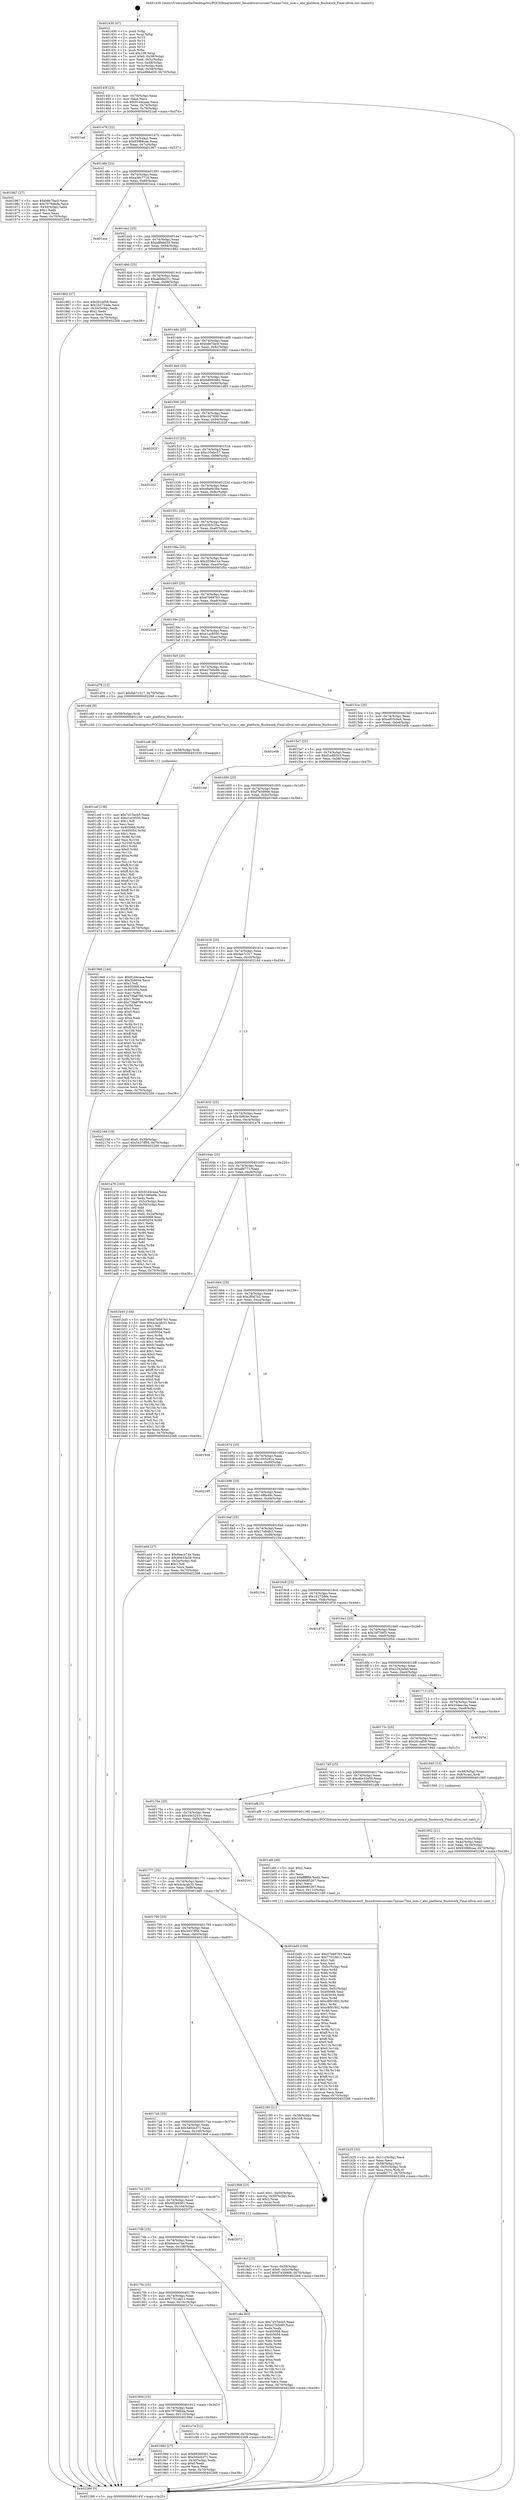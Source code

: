 digraph "0x401430" {
  label = "0x401430 (/mnt/c/Users/mathe/Desktop/tcc/POCII/binaries/extr_linuxdriversscsiaic7xxxaic7xxx_osm.c_ahc_platform_flushwork_Final-ollvm.out::main(0))"
  labelloc = "t"
  node[shape=record]

  Entry [label="",width=0.3,height=0.3,shape=circle,fillcolor=black,style=filled]
  "0x40145f" [label="{
     0x40145f [23]\l
     | [instrs]\l
     &nbsp;&nbsp;0x40145f \<+3\>: mov -0x70(%rbp),%eax\l
     &nbsp;&nbsp;0x401462 \<+2\>: mov %eax,%ecx\l
     &nbsp;&nbsp;0x401464 \<+6\>: sub $0x91d4caaa,%ecx\l
     &nbsp;&nbsp;0x40146a \<+3\>: mov %eax,-0x74(%rbp)\l
     &nbsp;&nbsp;0x40146d \<+3\>: mov %ecx,-0x78(%rbp)\l
     &nbsp;&nbsp;0x401470 \<+6\>: je 00000000004021ad \<main+0xd7d\>\l
  }"]
  "0x4021ad" [label="{
     0x4021ad\l
  }", style=dashed]
  "0x401476" [label="{
     0x401476 [22]\l
     | [instrs]\l
     &nbsp;&nbsp;0x401476 \<+5\>: jmp 000000000040147b \<main+0x4b\>\l
     &nbsp;&nbsp;0x40147b \<+3\>: mov -0x74(%rbp),%eax\l
     &nbsp;&nbsp;0x40147e \<+5\>: sub $0x93988caa,%eax\l
     &nbsp;&nbsp;0x401483 \<+3\>: mov %eax,-0x7c(%rbp)\l
     &nbsp;&nbsp;0x401486 \<+6\>: je 0000000000401967 \<main+0x537\>\l
  }"]
  Exit [label="",width=0.3,height=0.3,shape=circle,fillcolor=black,style=filled,peripheries=2]
  "0x401967" [label="{
     0x401967 [27]\l
     | [instrs]\l
     &nbsp;&nbsp;0x401967 \<+5\>: mov $0xb8e7fac0,%eax\l
     &nbsp;&nbsp;0x40196c \<+5\>: mov $0x7979dbda,%ecx\l
     &nbsp;&nbsp;0x401971 \<+3\>: mov -0x30(%rbp),%edx\l
     &nbsp;&nbsp;0x401974 \<+3\>: cmp $0x1,%edx\l
     &nbsp;&nbsp;0x401977 \<+3\>: cmovl %ecx,%eax\l
     &nbsp;&nbsp;0x40197a \<+3\>: mov %eax,-0x70(%rbp)\l
     &nbsp;&nbsp;0x40197d \<+5\>: jmp 0000000000402268 \<main+0xe38\>\l
  }"]
  "0x40148c" [label="{
     0x40148c [22]\l
     | [instrs]\l
     &nbsp;&nbsp;0x40148c \<+5\>: jmp 0000000000401491 \<main+0x61\>\l
     &nbsp;&nbsp;0x401491 \<+3\>: mov -0x74(%rbp),%eax\l
     &nbsp;&nbsp;0x401494 \<+5\>: sub $0xa36c7718,%eax\l
     &nbsp;&nbsp;0x401499 \<+3\>: mov %eax,-0x80(%rbp)\l
     &nbsp;&nbsp;0x40149c \<+6\>: je 0000000000401eca \<main+0xa9a\>\l
  }"]
  "0x401cef" [label="{
     0x401cef [138]\l
     | [instrs]\l
     &nbsp;&nbsp;0x401cef \<+5\>: mov $0x7d15ecb5,%eax\l
     &nbsp;&nbsp;0x401cf4 \<+5\>: mov $0xe1ac9550,%ecx\l
     &nbsp;&nbsp;0x401cf9 \<+2\>: mov $0x1,%dl\l
     &nbsp;&nbsp;0x401cfb \<+2\>: xor %esi,%esi\l
     &nbsp;&nbsp;0x401cfd \<+8\>: mov 0x405068,%r8d\l
     &nbsp;&nbsp;0x401d05 \<+8\>: mov 0x405054,%r9d\l
     &nbsp;&nbsp;0x401d0d \<+3\>: sub $0x1,%esi\l
     &nbsp;&nbsp;0x401d10 \<+3\>: mov %r8d,%r10d\l
     &nbsp;&nbsp;0x401d13 \<+3\>: add %esi,%r10d\l
     &nbsp;&nbsp;0x401d16 \<+4\>: imul %r10d,%r8d\l
     &nbsp;&nbsp;0x401d1a \<+4\>: and $0x1,%r8d\l
     &nbsp;&nbsp;0x401d1e \<+4\>: cmp $0x0,%r8d\l
     &nbsp;&nbsp;0x401d22 \<+4\>: sete %r11b\l
     &nbsp;&nbsp;0x401d26 \<+4\>: cmp $0xa,%r9d\l
     &nbsp;&nbsp;0x401d2a \<+3\>: setl %bl\l
     &nbsp;&nbsp;0x401d2d \<+3\>: mov %r11b,%r14b\l
     &nbsp;&nbsp;0x401d30 \<+4\>: xor $0xff,%r14b\l
     &nbsp;&nbsp;0x401d34 \<+3\>: mov %bl,%r15b\l
     &nbsp;&nbsp;0x401d37 \<+4\>: xor $0xff,%r15b\l
     &nbsp;&nbsp;0x401d3b \<+3\>: xor $0x1,%dl\l
     &nbsp;&nbsp;0x401d3e \<+3\>: mov %r14b,%r12b\l
     &nbsp;&nbsp;0x401d41 \<+4\>: and $0xff,%r12b\l
     &nbsp;&nbsp;0x401d45 \<+3\>: and %dl,%r11b\l
     &nbsp;&nbsp;0x401d48 \<+3\>: mov %r15b,%r13b\l
     &nbsp;&nbsp;0x401d4b \<+4\>: and $0xff,%r13b\l
     &nbsp;&nbsp;0x401d4f \<+2\>: and %dl,%bl\l
     &nbsp;&nbsp;0x401d51 \<+3\>: or %r11b,%r12b\l
     &nbsp;&nbsp;0x401d54 \<+3\>: or %bl,%r13b\l
     &nbsp;&nbsp;0x401d57 \<+3\>: xor %r13b,%r12b\l
     &nbsp;&nbsp;0x401d5a \<+3\>: or %r15b,%r14b\l
     &nbsp;&nbsp;0x401d5d \<+4\>: xor $0xff,%r14b\l
     &nbsp;&nbsp;0x401d61 \<+3\>: or $0x1,%dl\l
     &nbsp;&nbsp;0x401d64 \<+3\>: and %dl,%r14b\l
     &nbsp;&nbsp;0x401d67 \<+3\>: or %r14b,%r12b\l
     &nbsp;&nbsp;0x401d6a \<+4\>: test $0x1,%r12b\l
     &nbsp;&nbsp;0x401d6e \<+3\>: cmovne %ecx,%eax\l
     &nbsp;&nbsp;0x401d71 \<+3\>: mov %eax,-0x70(%rbp)\l
     &nbsp;&nbsp;0x401d74 \<+5\>: jmp 0000000000402268 \<main+0xe38\>\l
  }"]
  "0x401eca" [label="{
     0x401eca\l
  }", style=dashed]
  "0x4014a2" [label="{
     0x4014a2 [25]\l
     | [instrs]\l
     &nbsp;&nbsp;0x4014a2 \<+5\>: jmp 00000000004014a7 \<main+0x77\>\l
     &nbsp;&nbsp;0x4014a7 \<+3\>: mov -0x74(%rbp),%eax\l
     &nbsp;&nbsp;0x4014aa \<+5\>: sub $0xa8febd30,%eax\l
     &nbsp;&nbsp;0x4014af \<+6\>: mov %eax,-0x84(%rbp)\l
     &nbsp;&nbsp;0x4014b5 \<+6\>: je 0000000000401862 \<main+0x432\>\l
  }"]
  "0x401ce6" [label="{
     0x401ce6 [9]\l
     | [instrs]\l
     &nbsp;&nbsp;0x401ce6 \<+4\>: mov -0x58(%rbp),%rdi\l
     &nbsp;&nbsp;0x401cea \<+5\>: call 0000000000401030 \<free@plt\>\l
     | [calls]\l
     &nbsp;&nbsp;0x401030 \{1\} (unknown)\l
  }"]
  "0x401862" [label="{
     0x401862 [27]\l
     | [instrs]\l
     &nbsp;&nbsp;0x401862 \<+5\>: mov $0x2fccaf59,%eax\l
     &nbsp;&nbsp;0x401867 \<+5\>: mov $0x1b272dde,%ecx\l
     &nbsp;&nbsp;0x40186c \<+3\>: mov -0x34(%rbp),%edx\l
     &nbsp;&nbsp;0x40186f \<+3\>: cmp $0x2,%edx\l
     &nbsp;&nbsp;0x401872 \<+3\>: cmovne %ecx,%eax\l
     &nbsp;&nbsp;0x401875 \<+3\>: mov %eax,-0x70(%rbp)\l
     &nbsp;&nbsp;0x401878 \<+5\>: jmp 0000000000402268 \<main+0xe38\>\l
  }"]
  "0x4014bb" [label="{
     0x4014bb [25]\l
     | [instrs]\l
     &nbsp;&nbsp;0x4014bb \<+5\>: jmp 00000000004014c0 \<main+0x90\>\l
     &nbsp;&nbsp;0x4014c0 \<+3\>: mov -0x74(%rbp),%eax\l
     &nbsp;&nbsp;0x4014c3 \<+5\>: sub $0xaeb6e231,%eax\l
     &nbsp;&nbsp;0x4014c8 \<+6\>: mov %eax,-0x88(%rbp)\l
     &nbsp;&nbsp;0x4014ce \<+6\>: je 00000000004021f6 \<main+0xdc6\>\l
  }"]
  "0x402268" [label="{
     0x402268 [5]\l
     | [instrs]\l
     &nbsp;&nbsp;0x402268 \<+5\>: jmp 000000000040145f \<main+0x2f\>\l
  }"]
  "0x401430" [label="{
     0x401430 [47]\l
     | [instrs]\l
     &nbsp;&nbsp;0x401430 \<+1\>: push %rbp\l
     &nbsp;&nbsp;0x401431 \<+3\>: mov %rsp,%rbp\l
     &nbsp;&nbsp;0x401434 \<+2\>: push %r15\l
     &nbsp;&nbsp;0x401436 \<+2\>: push %r14\l
     &nbsp;&nbsp;0x401438 \<+2\>: push %r13\l
     &nbsp;&nbsp;0x40143a \<+2\>: push %r12\l
     &nbsp;&nbsp;0x40143c \<+1\>: push %rbx\l
     &nbsp;&nbsp;0x40143d \<+7\>: sub $0x108,%rsp\l
     &nbsp;&nbsp;0x401444 \<+7\>: movl $0x0,-0x38(%rbp)\l
     &nbsp;&nbsp;0x40144b \<+3\>: mov %edi,-0x3c(%rbp)\l
     &nbsp;&nbsp;0x40144e \<+4\>: mov %rsi,-0x48(%rbp)\l
     &nbsp;&nbsp;0x401452 \<+3\>: mov -0x3c(%rbp),%edi\l
     &nbsp;&nbsp;0x401455 \<+3\>: mov %edi,-0x34(%rbp)\l
     &nbsp;&nbsp;0x401458 \<+7\>: movl $0xa8febd30,-0x70(%rbp)\l
  }"]
  "0x401b25" [label="{
     0x401b25 [32]\l
     | [instrs]\l
     &nbsp;&nbsp;0x401b25 \<+6\>: mov -0x11c(%rbp),%ecx\l
     &nbsp;&nbsp;0x401b2b \<+3\>: imul %eax,%ecx\l
     &nbsp;&nbsp;0x401b2e \<+4\>: mov -0x58(%rbp),%rsi\l
     &nbsp;&nbsp;0x401b32 \<+4\>: movslq -0x5c(%rbp),%rdi\l
     &nbsp;&nbsp;0x401b36 \<+3\>: mov %ecx,(%rsi,%rdi,4)\l
     &nbsp;&nbsp;0x401b39 \<+7\>: movl $0xdfd771,-0x70(%rbp)\l
     &nbsp;&nbsp;0x401b40 \<+5\>: jmp 0000000000402268 \<main+0xe38\>\l
  }"]
  "0x4021f6" [label="{
     0x4021f6\l
  }", style=dashed]
  "0x4014d4" [label="{
     0x4014d4 [25]\l
     | [instrs]\l
     &nbsp;&nbsp;0x4014d4 \<+5\>: jmp 00000000004014d9 \<main+0xa9\>\l
     &nbsp;&nbsp;0x4014d9 \<+3\>: mov -0x74(%rbp),%eax\l
     &nbsp;&nbsp;0x4014dc \<+5\>: sub $0xb8e7fac0,%eax\l
     &nbsp;&nbsp;0x4014e1 \<+6\>: mov %eax,-0x8c(%rbp)\l
     &nbsp;&nbsp;0x4014e7 \<+6\>: je 0000000000401982 \<main+0x552\>\l
  }"]
  "0x401afd" [label="{
     0x401afd [40]\l
     | [instrs]\l
     &nbsp;&nbsp;0x401afd \<+5\>: mov $0x2,%ecx\l
     &nbsp;&nbsp;0x401b02 \<+1\>: cltd\l
     &nbsp;&nbsp;0x401b03 \<+2\>: idiv %ecx\l
     &nbsp;&nbsp;0x401b05 \<+6\>: imul $0xfffffffe,%edx,%ecx\l
     &nbsp;&nbsp;0x401b0b \<+6\>: add $0xb6685267,%ecx\l
     &nbsp;&nbsp;0x401b11 \<+3\>: add $0x1,%ecx\l
     &nbsp;&nbsp;0x401b14 \<+6\>: sub $0xb6685267,%ecx\l
     &nbsp;&nbsp;0x401b1a \<+6\>: mov %ecx,-0x11c(%rbp)\l
     &nbsp;&nbsp;0x401b20 \<+5\>: call 0000000000401160 \<next_i\>\l
     | [calls]\l
     &nbsp;&nbsp;0x401160 \{1\} (/mnt/c/Users/mathe/Desktop/tcc/POCII/binaries/extr_linuxdriversscsiaic7xxxaic7xxx_osm.c_ahc_platform_flushwork_Final-ollvm.out::next_i)\l
  }"]
  "0x401982" [label="{
     0x401982\l
  }", style=dashed]
  "0x4014ed" [label="{
     0x4014ed [25]\l
     | [instrs]\l
     &nbsp;&nbsp;0x4014ed \<+5\>: jmp 00000000004014f2 \<main+0xc2\>\l
     &nbsp;&nbsp;0x4014f2 \<+3\>: mov -0x74(%rbp),%eax\l
     &nbsp;&nbsp;0x4014f5 \<+5\>: sub $0xbd00d462,%eax\l
     &nbsp;&nbsp;0x4014fa \<+6\>: mov %eax,-0x90(%rbp)\l
     &nbsp;&nbsp;0x401500 \<+6\>: je 0000000000401d85 \<main+0x955\>\l
  }"]
  "0x4019cf" [label="{
     0x4019cf [23]\l
     | [instrs]\l
     &nbsp;&nbsp;0x4019cf \<+4\>: mov %rax,-0x58(%rbp)\l
     &nbsp;&nbsp;0x4019d3 \<+7\>: movl $0x0,-0x5c(%rbp)\l
     &nbsp;&nbsp;0x4019da \<+7\>: movl $0xf7e39908,-0x70(%rbp)\l
     &nbsp;&nbsp;0x4019e1 \<+5\>: jmp 0000000000402268 \<main+0xe38\>\l
  }"]
  "0x401d85" [label="{
     0x401d85\l
  }", style=dashed]
  "0x401506" [label="{
     0x401506 [25]\l
     | [instrs]\l
     &nbsp;&nbsp;0x401506 \<+5\>: jmp 000000000040150b \<main+0xdb\>\l
     &nbsp;&nbsp;0x40150b \<+3\>: mov -0x74(%rbp),%eax\l
     &nbsp;&nbsp;0x40150e \<+5\>: sub $0xc3474f4f,%eax\l
     &nbsp;&nbsp;0x401513 \<+6\>: mov %eax,-0x94(%rbp)\l
     &nbsp;&nbsp;0x401519 \<+6\>: je 000000000040202f \<main+0xbff\>\l
  }"]
  "0x401826" [label="{
     0x401826\l
  }", style=dashed]
  "0x40202f" [label="{
     0x40202f\l
  }", style=dashed]
  "0x40151f" [label="{
     0x40151f [25]\l
     | [instrs]\l
     &nbsp;&nbsp;0x40151f \<+5\>: jmp 0000000000401524 \<main+0xf4\>\l
     &nbsp;&nbsp;0x401524 \<+3\>: mov -0x74(%rbp),%eax\l
     &nbsp;&nbsp;0x401527 \<+5\>: sub $0xc35ebc57,%eax\l
     &nbsp;&nbsp;0x40152c \<+6\>: mov %eax,-0x98(%rbp)\l
     &nbsp;&nbsp;0x401532 \<+6\>: je 0000000000402202 \<main+0xdd2\>\l
  }"]
  "0x40199d" [label="{
     0x40199d [27]\l
     | [instrs]\l
     &nbsp;&nbsp;0x40199d \<+5\>: mov $0x69269361,%eax\l
     &nbsp;&nbsp;0x4019a2 \<+5\>: mov $0x5e0cb371,%ecx\l
     &nbsp;&nbsp;0x4019a7 \<+3\>: mov -0x30(%rbp),%edx\l
     &nbsp;&nbsp;0x4019aa \<+3\>: cmp $0x0,%edx\l
     &nbsp;&nbsp;0x4019ad \<+3\>: cmove %ecx,%eax\l
     &nbsp;&nbsp;0x4019b0 \<+3\>: mov %eax,-0x70(%rbp)\l
     &nbsp;&nbsp;0x4019b3 \<+5\>: jmp 0000000000402268 \<main+0xe38\>\l
  }"]
  "0x402202" [label="{
     0x402202\l
  }", style=dashed]
  "0x401538" [label="{
     0x401538 [25]\l
     | [instrs]\l
     &nbsp;&nbsp;0x401538 \<+5\>: jmp 000000000040153d \<main+0x10d\>\l
     &nbsp;&nbsp;0x40153d \<+3\>: mov -0x74(%rbp),%eax\l
     &nbsp;&nbsp;0x401540 \<+5\>: sub $0xd0a6b38e,%eax\l
     &nbsp;&nbsp;0x401545 \<+6\>: mov %eax,-0x9c(%rbp)\l
     &nbsp;&nbsp;0x40154b \<+6\>: je 000000000040225c \<main+0xe2c\>\l
  }"]
  "0x40180d" [label="{
     0x40180d [25]\l
     | [instrs]\l
     &nbsp;&nbsp;0x40180d \<+5\>: jmp 0000000000401812 \<main+0x3e2\>\l
     &nbsp;&nbsp;0x401812 \<+3\>: mov -0x74(%rbp),%eax\l
     &nbsp;&nbsp;0x401815 \<+5\>: sub $0x7979dbda,%eax\l
     &nbsp;&nbsp;0x40181a \<+6\>: mov %eax,-0x110(%rbp)\l
     &nbsp;&nbsp;0x401820 \<+6\>: je 000000000040199d \<main+0x56d\>\l
  }"]
  "0x40225c" [label="{
     0x40225c\l
  }", style=dashed]
  "0x401551" [label="{
     0x401551 [25]\l
     | [instrs]\l
     &nbsp;&nbsp;0x401551 \<+5\>: jmp 0000000000401556 \<main+0x126\>\l
     &nbsp;&nbsp;0x401556 \<+3\>: mov -0x74(%rbp),%eax\l
     &nbsp;&nbsp;0x401559 \<+5\>: sub $0xd3b5c2ba,%eax\l
     &nbsp;&nbsp;0x40155e \<+6\>: mov %eax,-0xa0(%rbp)\l
     &nbsp;&nbsp;0x401564 \<+6\>: je 000000000040203b \<main+0xc0b\>\l
  }"]
  "0x401c7e" [label="{
     0x401c7e [12]\l
     | [instrs]\l
     &nbsp;&nbsp;0x401c7e \<+7\>: movl $0xf7e39908,-0x70(%rbp)\l
     &nbsp;&nbsp;0x401c85 \<+5\>: jmp 0000000000402268 \<main+0xe38\>\l
  }"]
  "0x40203b" [label="{
     0x40203b\l
  }", style=dashed]
  "0x40156a" [label="{
     0x40156a [25]\l
     | [instrs]\l
     &nbsp;&nbsp;0x40156a \<+5\>: jmp 000000000040156f \<main+0x13f\>\l
     &nbsp;&nbsp;0x40156f \<+3\>: mov -0x74(%rbp),%eax\l
     &nbsp;&nbsp;0x401572 \<+5\>: sub $0xd558a14a,%eax\l
     &nbsp;&nbsp;0x401577 \<+6\>: mov %eax,-0xa4(%rbp)\l
     &nbsp;&nbsp;0x40157d \<+6\>: je 0000000000401f5a \<main+0xb2a\>\l
  }"]
  "0x4017f4" [label="{
     0x4017f4 [25]\l
     | [instrs]\l
     &nbsp;&nbsp;0x4017f4 \<+5\>: jmp 00000000004017f9 \<main+0x3c9\>\l
     &nbsp;&nbsp;0x4017f9 \<+3\>: mov -0x74(%rbp),%eax\l
     &nbsp;&nbsp;0x4017fc \<+5\>: sub $0x7701dd11,%eax\l
     &nbsp;&nbsp;0x401801 \<+6\>: mov %eax,-0x10c(%rbp)\l
     &nbsp;&nbsp;0x401807 \<+6\>: je 0000000000401c7e \<main+0x84e\>\l
  }"]
  "0x401f5a" [label="{
     0x401f5a\l
  }", style=dashed]
  "0x401583" [label="{
     0x401583 [25]\l
     | [instrs]\l
     &nbsp;&nbsp;0x401583 \<+5\>: jmp 0000000000401588 \<main+0x158\>\l
     &nbsp;&nbsp;0x401588 \<+3\>: mov -0x74(%rbp),%eax\l
     &nbsp;&nbsp;0x40158b \<+5\>: sub $0xd7b68763,%eax\l
     &nbsp;&nbsp;0x401590 \<+6\>: mov %eax,-0xa8(%rbp)\l
     &nbsp;&nbsp;0x401596 \<+6\>: je 00000000004021b9 \<main+0xd89\>\l
  }"]
  "0x401c8a" [label="{
     0x401c8a [83]\l
     | [instrs]\l
     &nbsp;&nbsp;0x401c8a \<+5\>: mov $0x7d15ecb5,%eax\l
     &nbsp;&nbsp;0x401c8f \<+5\>: mov $0xe27b0e80,%ecx\l
     &nbsp;&nbsp;0x401c94 \<+2\>: xor %edx,%edx\l
     &nbsp;&nbsp;0x401c96 \<+7\>: mov 0x405068,%esi\l
     &nbsp;&nbsp;0x401c9d \<+7\>: mov 0x405054,%edi\l
     &nbsp;&nbsp;0x401ca4 \<+3\>: sub $0x1,%edx\l
     &nbsp;&nbsp;0x401ca7 \<+3\>: mov %esi,%r8d\l
     &nbsp;&nbsp;0x401caa \<+3\>: add %edx,%r8d\l
     &nbsp;&nbsp;0x401cad \<+4\>: imul %r8d,%esi\l
     &nbsp;&nbsp;0x401cb1 \<+3\>: and $0x1,%esi\l
     &nbsp;&nbsp;0x401cb4 \<+3\>: cmp $0x0,%esi\l
     &nbsp;&nbsp;0x401cb7 \<+4\>: sete %r9b\l
     &nbsp;&nbsp;0x401cbb \<+3\>: cmp $0xa,%edi\l
     &nbsp;&nbsp;0x401cbe \<+4\>: setl %r10b\l
     &nbsp;&nbsp;0x401cc2 \<+3\>: mov %r9b,%r11b\l
     &nbsp;&nbsp;0x401cc5 \<+3\>: and %r10b,%r11b\l
     &nbsp;&nbsp;0x401cc8 \<+3\>: xor %r10b,%r9b\l
     &nbsp;&nbsp;0x401ccb \<+3\>: or %r9b,%r11b\l
     &nbsp;&nbsp;0x401cce \<+4\>: test $0x1,%r11b\l
     &nbsp;&nbsp;0x401cd2 \<+3\>: cmovne %ecx,%eax\l
     &nbsp;&nbsp;0x401cd5 \<+3\>: mov %eax,-0x70(%rbp)\l
     &nbsp;&nbsp;0x401cd8 \<+5\>: jmp 0000000000402268 \<main+0xe38\>\l
  }"]
  "0x4021b9" [label="{
     0x4021b9\l
  }", style=dashed]
  "0x40159c" [label="{
     0x40159c [25]\l
     | [instrs]\l
     &nbsp;&nbsp;0x40159c \<+5\>: jmp 00000000004015a1 \<main+0x171\>\l
     &nbsp;&nbsp;0x4015a1 \<+3\>: mov -0x74(%rbp),%eax\l
     &nbsp;&nbsp;0x4015a4 \<+5\>: sub $0xe1ac9550,%eax\l
     &nbsp;&nbsp;0x4015a9 \<+6\>: mov %eax,-0xac(%rbp)\l
     &nbsp;&nbsp;0x4015af \<+6\>: je 0000000000401d79 \<main+0x949\>\l
  }"]
  "0x4017db" [label="{
     0x4017db [25]\l
     | [instrs]\l
     &nbsp;&nbsp;0x4017db \<+5\>: jmp 00000000004017e0 \<main+0x3b0\>\l
     &nbsp;&nbsp;0x4017e0 \<+3\>: mov -0x74(%rbp),%eax\l
     &nbsp;&nbsp;0x4017e3 \<+5\>: sub $0x6eece74e,%eax\l
     &nbsp;&nbsp;0x4017e8 \<+6\>: mov %eax,-0x108(%rbp)\l
     &nbsp;&nbsp;0x4017ee \<+6\>: je 0000000000401c8a \<main+0x85a\>\l
  }"]
  "0x401d79" [label="{
     0x401d79 [12]\l
     | [instrs]\l
     &nbsp;&nbsp;0x401d79 \<+7\>: movl $0xfab7c317,-0x70(%rbp)\l
     &nbsp;&nbsp;0x401d80 \<+5\>: jmp 0000000000402268 \<main+0xe38\>\l
  }"]
  "0x4015b5" [label="{
     0x4015b5 [25]\l
     | [instrs]\l
     &nbsp;&nbsp;0x4015b5 \<+5\>: jmp 00000000004015ba \<main+0x18a\>\l
     &nbsp;&nbsp;0x4015ba \<+3\>: mov -0x74(%rbp),%eax\l
     &nbsp;&nbsp;0x4015bd \<+5\>: sub $0xe27b0e80,%eax\l
     &nbsp;&nbsp;0x4015c2 \<+6\>: mov %eax,-0xb0(%rbp)\l
     &nbsp;&nbsp;0x4015c8 \<+6\>: je 0000000000401cdd \<main+0x8ad\>\l
  }"]
  "0x402072" [label="{
     0x402072\l
  }", style=dashed]
  "0x401cdd" [label="{
     0x401cdd [9]\l
     | [instrs]\l
     &nbsp;&nbsp;0x401cdd \<+4\>: mov -0x58(%rbp),%rdi\l
     &nbsp;&nbsp;0x401ce1 \<+5\>: call 0000000000401240 \<ahc_platform_flushwork\>\l
     | [calls]\l
     &nbsp;&nbsp;0x401240 \{1\} (/mnt/c/Users/mathe/Desktop/tcc/POCII/binaries/extr_linuxdriversscsiaic7xxxaic7xxx_osm.c_ahc_platform_flushwork_Final-ollvm.out::ahc_platform_flushwork)\l
  }"]
  "0x4015ce" [label="{
     0x4015ce [25]\l
     | [instrs]\l
     &nbsp;&nbsp;0x4015ce \<+5\>: jmp 00000000004015d3 \<main+0x1a3\>\l
     &nbsp;&nbsp;0x4015d3 \<+3\>: mov -0x74(%rbp),%eax\l
     &nbsp;&nbsp;0x4015d6 \<+5\>: sub $0xed03c9a4,%eax\l
     &nbsp;&nbsp;0x4015db \<+6\>: mov %eax,-0xb4(%rbp)\l
     &nbsp;&nbsp;0x4015e1 \<+6\>: je 0000000000401e0b \<main+0x9db\>\l
  }"]
  "0x4017c2" [label="{
     0x4017c2 [25]\l
     | [instrs]\l
     &nbsp;&nbsp;0x4017c2 \<+5\>: jmp 00000000004017c7 \<main+0x397\>\l
     &nbsp;&nbsp;0x4017c7 \<+3\>: mov -0x74(%rbp),%eax\l
     &nbsp;&nbsp;0x4017ca \<+5\>: sub $0x69269361,%eax\l
     &nbsp;&nbsp;0x4017cf \<+6\>: mov %eax,-0x104(%rbp)\l
     &nbsp;&nbsp;0x4017d5 \<+6\>: je 0000000000402072 \<main+0xc42\>\l
  }"]
  "0x401e0b" [label="{
     0x401e0b\l
  }", style=dashed]
  "0x4015e7" [label="{
     0x4015e7 [25]\l
     | [instrs]\l
     &nbsp;&nbsp;0x4015e7 \<+5\>: jmp 00000000004015ec \<main+0x1bc\>\l
     &nbsp;&nbsp;0x4015ec \<+3\>: mov -0x74(%rbp),%eax\l
     &nbsp;&nbsp;0x4015ef \<+5\>: sub $0xf1a495b3,%eax\l
     &nbsp;&nbsp;0x4015f4 \<+6\>: mov %eax,-0xb8(%rbp)\l
     &nbsp;&nbsp;0x4015fa \<+6\>: je 0000000000401eaf \<main+0xa7f\>\l
  }"]
  "0x4019b8" [label="{
     0x4019b8 [23]\l
     | [instrs]\l
     &nbsp;&nbsp;0x4019b8 \<+7\>: movl $0x1,-0x50(%rbp)\l
     &nbsp;&nbsp;0x4019bf \<+4\>: movslq -0x50(%rbp),%rax\l
     &nbsp;&nbsp;0x4019c3 \<+4\>: shl $0x2,%rax\l
     &nbsp;&nbsp;0x4019c7 \<+3\>: mov %rax,%rdi\l
     &nbsp;&nbsp;0x4019ca \<+5\>: call 0000000000401050 \<malloc@plt\>\l
     | [calls]\l
     &nbsp;&nbsp;0x401050 \{1\} (unknown)\l
  }"]
  "0x401eaf" [label="{
     0x401eaf\l
  }", style=dashed]
  "0x401600" [label="{
     0x401600 [25]\l
     | [instrs]\l
     &nbsp;&nbsp;0x401600 \<+5\>: jmp 0000000000401605 \<main+0x1d5\>\l
     &nbsp;&nbsp;0x401605 \<+3\>: mov -0x74(%rbp),%eax\l
     &nbsp;&nbsp;0x401608 \<+5\>: sub $0xf7e39908,%eax\l
     &nbsp;&nbsp;0x40160d \<+6\>: mov %eax,-0xbc(%rbp)\l
     &nbsp;&nbsp;0x401613 \<+6\>: je 00000000004019e6 \<main+0x5b6\>\l
  }"]
  "0x4017a9" [label="{
     0x4017a9 [25]\l
     | [instrs]\l
     &nbsp;&nbsp;0x4017a9 \<+5\>: jmp 00000000004017ae \<main+0x37e\>\l
     &nbsp;&nbsp;0x4017ae \<+3\>: mov -0x74(%rbp),%eax\l
     &nbsp;&nbsp;0x4017b1 \<+5\>: sub $0x5e0cb371,%eax\l
     &nbsp;&nbsp;0x4017b6 \<+6\>: mov %eax,-0x100(%rbp)\l
     &nbsp;&nbsp;0x4017bc \<+6\>: je 00000000004019b8 \<main+0x588\>\l
  }"]
  "0x4019e6" [label="{
     0x4019e6 [144]\l
     | [instrs]\l
     &nbsp;&nbsp;0x4019e6 \<+5\>: mov $0x91d4caaa,%eax\l
     &nbsp;&nbsp;0x4019eb \<+5\>: mov $0x3b804e,%ecx\l
     &nbsp;&nbsp;0x4019f0 \<+2\>: mov $0x1,%dl\l
     &nbsp;&nbsp;0x4019f2 \<+7\>: mov 0x405068,%esi\l
     &nbsp;&nbsp;0x4019f9 \<+7\>: mov 0x405054,%edi\l
     &nbsp;&nbsp;0x401a00 \<+3\>: mov %esi,%r8d\l
     &nbsp;&nbsp;0x401a03 \<+7\>: sub $0x73fa8766,%r8d\l
     &nbsp;&nbsp;0x401a0a \<+4\>: sub $0x1,%r8d\l
     &nbsp;&nbsp;0x401a0e \<+7\>: add $0x73fa8766,%r8d\l
     &nbsp;&nbsp;0x401a15 \<+4\>: imul %r8d,%esi\l
     &nbsp;&nbsp;0x401a19 \<+3\>: and $0x1,%esi\l
     &nbsp;&nbsp;0x401a1c \<+3\>: cmp $0x0,%esi\l
     &nbsp;&nbsp;0x401a1f \<+4\>: sete %r9b\l
     &nbsp;&nbsp;0x401a23 \<+3\>: cmp $0xa,%edi\l
     &nbsp;&nbsp;0x401a26 \<+4\>: setl %r10b\l
     &nbsp;&nbsp;0x401a2a \<+3\>: mov %r9b,%r11b\l
     &nbsp;&nbsp;0x401a2d \<+4\>: xor $0xff,%r11b\l
     &nbsp;&nbsp;0x401a31 \<+3\>: mov %r10b,%bl\l
     &nbsp;&nbsp;0x401a34 \<+3\>: xor $0xff,%bl\l
     &nbsp;&nbsp;0x401a37 \<+3\>: xor $0x0,%dl\l
     &nbsp;&nbsp;0x401a3a \<+3\>: mov %r11b,%r14b\l
     &nbsp;&nbsp;0x401a3d \<+4\>: and $0x0,%r14b\l
     &nbsp;&nbsp;0x401a41 \<+3\>: and %dl,%r9b\l
     &nbsp;&nbsp;0x401a44 \<+3\>: mov %bl,%r15b\l
     &nbsp;&nbsp;0x401a47 \<+4\>: and $0x0,%r15b\l
     &nbsp;&nbsp;0x401a4b \<+3\>: and %dl,%r10b\l
     &nbsp;&nbsp;0x401a4e \<+3\>: or %r9b,%r14b\l
     &nbsp;&nbsp;0x401a51 \<+3\>: or %r10b,%r15b\l
     &nbsp;&nbsp;0x401a54 \<+3\>: xor %r15b,%r14b\l
     &nbsp;&nbsp;0x401a57 \<+3\>: or %bl,%r11b\l
     &nbsp;&nbsp;0x401a5a \<+4\>: xor $0xff,%r11b\l
     &nbsp;&nbsp;0x401a5e \<+3\>: or $0x0,%dl\l
     &nbsp;&nbsp;0x401a61 \<+3\>: and %dl,%r11b\l
     &nbsp;&nbsp;0x401a64 \<+3\>: or %r11b,%r14b\l
     &nbsp;&nbsp;0x401a67 \<+4\>: test $0x1,%r14b\l
     &nbsp;&nbsp;0x401a6b \<+3\>: cmovne %ecx,%eax\l
     &nbsp;&nbsp;0x401a6e \<+3\>: mov %eax,-0x70(%rbp)\l
     &nbsp;&nbsp;0x401a71 \<+5\>: jmp 0000000000402268 \<main+0xe38\>\l
  }"]
  "0x401619" [label="{
     0x401619 [25]\l
     | [instrs]\l
     &nbsp;&nbsp;0x401619 \<+5\>: jmp 000000000040161e \<main+0x1ee\>\l
     &nbsp;&nbsp;0x40161e \<+3\>: mov -0x74(%rbp),%eax\l
     &nbsp;&nbsp;0x401621 \<+5\>: sub $0xfab7c317,%eax\l
     &nbsp;&nbsp;0x401626 \<+6\>: mov %eax,-0xc0(%rbp)\l
     &nbsp;&nbsp;0x40162c \<+6\>: je 000000000040216d \<main+0xd3d\>\l
  }"]
  "0x402180" [label="{
     0x402180 [21]\l
     | [instrs]\l
     &nbsp;&nbsp;0x402180 \<+3\>: mov -0x38(%rbp),%eax\l
     &nbsp;&nbsp;0x402183 \<+7\>: add $0x108,%rsp\l
     &nbsp;&nbsp;0x40218a \<+1\>: pop %rbx\l
     &nbsp;&nbsp;0x40218b \<+2\>: pop %r12\l
     &nbsp;&nbsp;0x40218d \<+2\>: pop %r13\l
     &nbsp;&nbsp;0x40218f \<+2\>: pop %r14\l
     &nbsp;&nbsp;0x402191 \<+2\>: pop %r15\l
     &nbsp;&nbsp;0x402193 \<+1\>: pop %rbp\l
     &nbsp;&nbsp;0x402194 \<+1\>: ret\l
  }"]
  "0x40216d" [label="{
     0x40216d [19]\l
     | [instrs]\l
     &nbsp;&nbsp;0x40216d \<+7\>: movl $0x0,-0x38(%rbp)\l
     &nbsp;&nbsp;0x402174 \<+7\>: movl $0x5437ff56,-0x70(%rbp)\l
     &nbsp;&nbsp;0x40217b \<+5\>: jmp 0000000000402268 \<main+0xe38\>\l
  }"]
  "0x401632" [label="{
     0x401632 [25]\l
     | [instrs]\l
     &nbsp;&nbsp;0x401632 \<+5\>: jmp 0000000000401637 \<main+0x207\>\l
     &nbsp;&nbsp;0x401637 \<+3\>: mov -0x74(%rbp),%eax\l
     &nbsp;&nbsp;0x40163a \<+5\>: sub $0x3b804e,%eax\l
     &nbsp;&nbsp;0x40163f \<+6\>: mov %eax,-0xc4(%rbp)\l
     &nbsp;&nbsp;0x401645 \<+6\>: je 0000000000401a76 \<main+0x646\>\l
  }"]
  "0x401790" [label="{
     0x401790 [25]\l
     | [instrs]\l
     &nbsp;&nbsp;0x401790 \<+5\>: jmp 0000000000401795 \<main+0x365\>\l
     &nbsp;&nbsp;0x401795 \<+3\>: mov -0x74(%rbp),%eax\l
     &nbsp;&nbsp;0x401798 \<+5\>: sub $0x5437ff56,%eax\l
     &nbsp;&nbsp;0x40179d \<+6\>: mov %eax,-0xfc(%rbp)\l
     &nbsp;&nbsp;0x4017a3 \<+6\>: je 0000000000402180 \<main+0xd50\>\l
  }"]
  "0x401a76" [label="{
     0x401a76 [103]\l
     | [instrs]\l
     &nbsp;&nbsp;0x401a76 \<+5\>: mov $0x91d4caaa,%eax\l
     &nbsp;&nbsp;0x401a7b \<+5\>: mov $0x148fa49c,%ecx\l
     &nbsp;&nbsp;0x401a80 \<+2\>: xor %edx,%edx\l
     &nbsp;&nbsp;0x401a82 \<+3\>: mov -0x5c(%rbp),%esi\l
     &nbsp;&nbsp;0x401a85 \<+3\>: cmp -0x50(%rbp),%esi\l
     &nbsp;&nbsp;0x401a88 \<+4\>: setl %dil\l
     &nbsp;&nbsp;0x401a8c \<+4\>: and $0x1,%dil\l
     &nbsp;&nbsp;0x401a90 \<+4\>: mov %dil,-0x2a(%rbp)\l
     &nbsp;&nbsp;0x401a94 \<+7\>: mov 0x405068,%esi\l
     &nbsp;&nbsp;0x401a9b \<+8\>: mov 0x405054,%r8d\l
     &nbsp;&nbsp;0x401aa3 \<+3\>: sub $0x1,%edx\l
     &nbsp;&nbsp;0x401aa6 \<+3\>: mov %esi,%r9d\l
     &nbsp;&nbsp;0x401aa9 \<+3\>: add %edx,%r9d\l
     &nbsp;&nbsp;0x401aac \<+4\>: imul %r9d,%esi\l
     &nbsp;&nbsp;0x401ab0 \<+3\>: and $0x1,%esi\l
     &nbsp;&nbsp;0x401ab3 \<+3\>: cmp $0x0,%esi\l
     &nbsp;&nbsp;0x401ab6 \<+4\>: sete %dil\l
     &nbsp;&nbsp;0x401aba \<+4\>: cmp $0xa,%r8d\l
     &nbsp;&nbsp;0x401abe \<+4\>: setl %r10b\l
     &nbsp;&nbsp;0x401ac2 \<+3\>: mov %dil,%r11b\l
     &nbsp;&nbsp;0x401ac5 \<+3\>: and %r10b,%r11b\l
     &nbsp;&nbsp;0x401ac8 \<+3\>: xor %r10b,%dil\l
     &nbsp;&nbsp;0x401acb \<+3\>: or %dil,%r11b\l
     &nbsp;&nbsp;0x401ace \<+4\>: test $0x1,%r11b\l
     &nbsp;&nbsp;0x401ad2 \<+3\>: cmovne %ecx,%eax\l
     &nbsp;&nbsp;0x401ad5 \<+3\>: mov %eax,-0x70(%rbp)\l
     &nbsp;&nbsp;0x401ad8 \<+5\>: jmp 0000000000402268 \<main+0xe38\>\l
  }"]
  "0x40164b" [label="{
     0x40164b [25]\l
     | [instrs]\l
     &nbsp;&nbsp;0x40164b \<+5\>: jmp 0000000000401650 \<main+0x220\>\l
     &nbsp;&nbsp;0x401650 \<+3\>: mov -0x74(%rbp),%eax\l
     &nbsp;&nbsp;0x401653 \<+5\>: sub $0xdfd771,%eax\l
     &nbsp;&nbsp;0x401658 \<+6\>: mov %eax,-0xc8(%rbp)\l
     &nbsp;&nbsp;0x40165e \<+6\>: je 0000000000401b45 \<main+0x715\>\l
  }"]
  "0x401bd5" [label="{
     0x401bd5 [169]\l
     | [instrs]\l
     &nbsp;&nbsp;0x401bd5 \<+5\>: mov $0xd7b68763,%eax\l
     &nbsp;&nbsp;0x401bda \<+5\>: mov $0x7701dd11,%ecx\l
     &nbsp;&nbsp;0x401bdf \<+2\>: mov $0x1,%dl\l
     &nbsp;&nbsp;0x401be1 \<+2\>: xor %esi,%esi\l
     &nbsp;&nbsp;0x401be3 \<+3\>: mov -0x5c(%rbp),%edi\l
     &nbsp;&nbsp;0x401be6 \<+3\>: mov %esi,%r8d\l
     &nbsp;&nbsp;0x401be9 \<+3\>: sub %edi,%r8d\l
     &nbsp;&nbsp;0x401bec \<+2\>: mov %esi,%edi\l
     &nbsp;&nbsp;0x401bee \<+3\>: sub $0x1,%edi\l
     &nbsp;&nbsp;0x401bf1 \<+3\>: add %edi,%r8d\l
     &nbsp;&nbsp;0x401bf4 \<+3\>: sub %r8d,%esi\l
     &nbsp;&nbsp;0x401bf7 \<+3\>: mov %esi,-0x5c(%rbp)\l
     &nbsp;&nbsp;0x401bfa \<+7\>: mov 0x405068,%esi\l
     &nbsp;&nbsp;0x401c01 \<+7\>: mov 0x405054,%edi\l
     &nbsp;&nbsp;0x401c08 \<+3\>: mov %esi,%r8d\l
     &nbsp;&nbsp;0x401c0b \<+7\>: sub $0xc8f91802,%r8d\l
     &nbsp;&nbsp;0x401c12 \<+4\>: sub $0x1,%r8d\l
     &nbsp;&nbsp;0x401c16 \<+7\>: add $0xc8f91802,%r8d\l
     &nbsp;&nbsp;0x401c1d \<+4\>: imul %r8d,%esi\l
     &nbsp;&nbsp;0x401c21 \<+3\>: and $0x1,%esi\l
     &nbsp;&nbsp;0x401c24 \<+3\>: cmp $0x0,%esi\l
     &nbsp;&nbsp;0x401c27 \<+4\>: sete %r9b\l
     &nbsp;&nbsp;0x401c2b \<+3\>: cmp $0xa,%edi\l
     &nbsp;&nbsp;0x401c2e \<+4\>: setl %r10b\l
     &nbsp;&nbsp;0x401c32 \<+3\>: mov %r9b,%r11b\l
     &nbsp;&nbsp;0x401c35 \<+4\>: xor $0xff,%r11b\l
     &nbsp;&nbsp;0x401c39 \<+3\>: mov %r10b,%bl\l
     &nbsp;&nbsp;0x401c3c \<+3\>: xor $0xff,%bl\l
     &nbsp;&nbsp;0x401c3f \<+3\>: xor $0x0,%dl\l
     &nbsp;&nbsp;0x401c42 \<+3\>: mov %r11b,%r14b\l
     &nbsp;&nbsp;0x401c45 \<+4\>: and $0x0,%r14b\l
     &nbsp;&nbsp;0x401c49 \<+3\>: and %dl,%r9b\l
     &nbsp;&nbsp;0x401c4c \<+3\>: mov %bl,%r15b\l
     &nbsp;&nbsp;0x401c4f \<+4\>: and $0x0,%r15b\l
     &nbsp;&nbsp;0x401c53 \<+3\>: and %dl,%r10b\l
     &nbsp;&nbsp;0x401c56 \<+3\>: or %r9b,%r14b\l
     &nbsp;&nbsp;0x401c59 \<+3\>: or %r10b,%r15b\l
     &nbsp;&nbsp;0x401c5c \<+3\>: xor %r15b,%r14b\l
     &nbsp;&nbsp;0x401c5f \<+3\>: or %bl,%r11b\l
     &nbsp;&nbsp;0x401c62 \<+4\>: xor $0xff,%r11b\l
     &nbsp;&nbsp;0x401c66 \<+3\>: or $0x0,%dl\l
     &nbsp;&nbsp;0x401c69 \<+3\>: and %dl,%r11b\l
     &nbsp;&nbsp;0x401c6c \<+3\>: or %r11b,%r14b\l
     &nbsp;&nbsp;0x401c6f \<+4\>: test $0x1,%r14b\l
     &nbsp;&nbsp;0x401c73 \<+3\>: cmovne %ecx,%eax\l
     &nbsp;&nbsp;0x401c76 \<+3\>: mov %eax,-0x70(%rbp)\l
     &nbsp;&nbsp;0x401c79 \<+5\>: jmp 0000000000402268 \<main+0xe38\>\l
  }"]
  "0x401b45" [label="{
     0x401b45 [144]\l
     | [instrs]\l
     &nbsp;&nbsp;0x401b45 \<+5\>: mov $0xd7b68763,%eax\l
     &nbsp;&nbsp;0x401b4a \<+5\>: mov $0x4cacab33,%ecx\l
     &nbsp;&nbsp;0x401b4f \<+2\>: mov $0x1,%dl\l
     &nbsp;&nbsp;0x401b51 \<+7\>: mov 0x405068,%esi\l
     &nbsp;&nbsp;0x401b58 \<+7\>: mov 0x405054,%edi\l
     &nbsp;&nbsp;0x401b5f \<+3\>: mov %esi,%r8d\l
     &nbsp;&nbsp;0x401b62 \<+7\>: add $0xfc7eadfa,%r8d\l
     &nbsp;&nbsp;0x401b69 \<+4\>: sub $0x1,%r8d\l
     &nbsp;&nbsp;0x401b6d \<+7\>: sub $0xfc7eadfa,%r8d\l
     &nbsp;&nbsp;0x401b74 \<+4\>: imul %r8d,%esi\l
     &nbsp;&nbsp;0x401b78 \<+3\>: and $0x1,%esi\l
     &nbsp;&nbsp;0x401b7b \<+3\>: cmp $0x0,%esi\l
     &nbsp;&nbsp;0x401b7e \<+4\>: sete %r9b\l
     &nbsp;&nbsp;0x401b82 \<+3\>: cmp $0xa,%edi\l
     &nbsp;&nbsp;0x401b85 \<+4\>: setl %r10b\l
     &nbsp;&nbsp;0x401b89 \<+3\>: mov %r9b,%r11b\l
     &nbsp;&nbsp;0x401b8c \<+4\>: xor $0xff,%r11b\l
     &nbsp;&nbsp;0x401b90 \<+3\>: mov %r10b,%bl\l
     &nbsp;&nbsp;0x401b93 \<+3\>: xor $0xff,%bl\l
     &nbsp;&nbsp;0x401b96 \<+3\>: xor $0x0,%dl\l
     &nbsp;&nbsp;0x401b99 \<+3\>: mov %r11b,%r14b\l
     &nbsp;&nbsp;0x401b9c \<+4\>: and $0x0,%r14b\l
     &nbsp;&nbsp;0x401ba0 \<+3\>: and %dl,%r9b\l
     &nbsp;&nbsp;0x401ba3 \<+3\>: mov %bl,%r15b\l
     &nbsp;&nbsp;0x401ba6 \<+4\>: and $0x0,%r15b\l
     &nbsp;&nbsp;0x401baa \<+3\>: and %dl,%r10b\l
     &nbsp;&nbsp;0x401bad \<+3\>: or %r9b,%r14b\l
     &nbsp;&nbsp;0x401bb0 \<+3\>: or %r10b,%r15b\l
     &nbsp;&nbsp;0x401bb3 \<+3\>: xor %r15b,%r14b\l
     &nbsp;&nbsp;0x401bb6 \<+3\>: or %bl,%r11b\l
     &nbsp;&nbsp;0x401bb9 \<+4\>: xor $0xff,%r11b\l
     &nbsp;&nbsp;0x401bbd \<+3\>: or $0x0,%dl\l
     &nbsp;&nbsp;0x401bc0 \<+3\>: and %dl,%r11b\l
     &nbsp;&nbsp;0x401bc3 \<+3\>: or %r11b,%r14b\l
     &nbsp;&nbsp;0x401bc6 \<+4\>: test $0x1,%r14b\l
     &nbsp;&nbsp;0x401bca \<+3\>: cmovne %ecx,%eax\l
     &nbsp;&nbsp;0x401bcd \<+3\>: mov %eax,-0x70(%rbp)\l
     &nbsp;&nbsp;0x401bd0 \<+5\>: jmp 0000000000402268 \<main+0xe38\>\l
  }"]
  "0x401664" [label="{
     0x401664 [25]\l
     | [instrs]\l
     &nbsp;&nbsp;0x401664 \<+5\>: jmp 0000000000401669 \<main+0x239\>\l
     &nbsp;&nbsp;0x401669 \<+3\>: mov -0x74(%rbp),%eax\l
     &nbsp;&nbsp;0x40166c \<+5\>: sub $0x2f0d7b2,%eax\l
     &nbsp;&nbsp;0x401671 \<+6\>: mov %eax,-0xcc(%rbp)\l
     &nbsp;&nbsp;0x401677 \<+6\>: je 0000000000401939 \<main+0x509\>\l
  }"]
  "0x401777" [label="{
     0x401777 [25]\l
     | [instrs]\l
     &nbsp;&nbsp;0x401777 \<+5\>: jmp 000000000040177c \<main+0x34c\>\l
     &nbsp;&nbsp;0x40177c \<+3\>: mov -0x74(%rbp),%eax\l
     &nbsp;&nbsp;0x40177f \<+5\>: sub $0x4cacab33,%eax\l
     &nbsp;&nbsp;0x401784 \<+6\>: mov %eax,-0xf8(%rbp)\l
     &nbsp;&nbsp;0x40178a \<+6\>: je 0000000000401bd5 \<main+0x7a5\>\l
  }"]
  "0x401939" [label="{
     0x401939\l
  }", style=dashed]
  "0x40167d" [label="{
     0x40167d [25]\l
     | [instrs]\l
     &nbsp;&nbsp;0x40167d \<+5\>: jmp 0000000000401682 \<main+0x252\>\l
     &nbsp;&nbsp;0x401682 \<+3\>: mov -0x74(%rbp),%eax\l
     &nbsp;&nbsp;0x401685 \<+5\>: sub $0x1045281a,%eax\l
     &nbsp;&nbsp;0x40168a \<+6\>: mov %eax,-0xd0(%rbp)\l
     &nbsp;&nbsp;0x401690 \<+6\>: je 0000000000402195 \<main+0xd65\>\l
  }"]
  "0x402161" [label="{
     0x402161\l
  }", style=dashed]
  "0x402195" [label="{
     0x402195\l
  }", style=dashed]
  "0x401696" [label="{
     0x401696 [25]\l
     | [instrs]\l
     &nbsp;&nbsp;0x401696 \<+5\>: jmp 000000000040169b \<main+0x26b\>\l
     &nbsp;&nbsp;0x40169b \<+3\>: mov -0x74(%rbp),%eax\l
     &nbsp;&nbsp;0x40169e \<+5\>: sub $0x148fa49c,%eax\l
     &nbsp;&nbsp;0x4016a3 \<+6\>: mov %eax,-0xd4(%rbp)\l
     &nbsp;&nbsp;0x4016a9 \<+6\>: je 0000000000401add \<main+0x6ad\>\l
  }"]
  "0x40175e" [label="{
     0x40175e [25]\l
     | [instrs]\l
     &nbsp;&nbsp;0x40175e \<+5\>: jmp 0000000000401763 \<main+0x333\>\l
     &nbsp;&nbsp;0x401763 \<+3\>: mov -0x74(%rbp),%eax\l
     &nbsp;&nbsp;0x401766 \<+5\>: sub $0x44e32531,%eax\l
     &nbsp;&nbsp;0x40176b \<+6\>: mov %eax,-0xf4(%rbp)\l
     &nbsp;&nbsp;0x401771 \<+6\>: je 0000000000402161 \<main+0xd31\>\l
  }"]
  "0x401add" [label="{
     0x401add [27]\l
     | [instrs]\l
     &nbsp;&nbsp;0x401add \<+5\>: mov $0x6eece74e,%eax\l
     &nbsp;&nbsp;0x401ae2 \<+5\>: mov $0x40e33a59,%ecx\l
     &nbsp;&nbsp;0x401ae7 \<+3\>: mov -0x2a(%rbp),%dl\l
     &nbsp;&nbsp;0x401aea \<+3\>: test $0x1,%dl\l
     &nbsp;&nbsp;0x401aed \<+3\>: cmovne %ecx,%eax\l
     &nbsp;&nbsp;0x401af0 \<+3\>: mov %eax,-0x70(%rbp)\l
     &nbsp;&nbsp;0x401af3 \<+5\>: jmp 0000000000402268 \<main+0xe38\>\l
  }"]
  "0x4016af" [label="{
     0x4016af [25]\l
     | [instrs]\l
     &nbsp;&nbsp;0x4016af \<+5\>: jmp 00000000004016b4 \<main+0x284\>\l
     &nbsp;&nbsp;0x4016b4 \<+3\>: mov -0x74(%rbp),%eax\l
     &nbsp;&nbsp;0x4016b7 \<+5\>: sub $0x17a9dfc3,%eax\l
     &nbsp;&nbsp;0x4016bc \<+6\>: mov %eax,-0xd8(%rbp)\l
     &nbsp;&nbsp;0x4016c2 \<+6\>: je 0000000000402104 \<main+0xcd4\>\l
  }"]
  "0x401af8" [label="{
     0x401af8 [5]\l
     | [instrs]\l
     &nbsp;&nbsp;0x401af8 \<+5\>: call 0000000000401160 \<next_i\>\l
     | [calls]\l
     &nbsp;&nbsp;0x401160 \{1\} (/mnt/c/Users/mathe/Desktop/tcc/POCII/binaries/extr_linuxdriversscsiaic7xxxaic7xxx_osm.c_ahc_platform_flushwork_Final-ollvm.out::next_i)\l
  }"]
  "0x402104" [label="{
     0x402104\l
  }", style=dashed]
  "0x4016c8" [label="{
     0x4016c8 [25]\l
     | [instrs]\l
     &nbsp;&nbsp;0x4016c8 \<+5\>: jmp 00000000004016cd \<main+0x29d\>\l
     &nbsp;&nbsp;0x4016cd \<+3\>: mov -0x74(%rbp),%eax\l
     &nbsp;&nbsp;0x4016d0 \<+5\>: sub $0x1b272dde,%eax\l
     &nbsp;&nbsp;0x4016d5 \<+6\>: mov %eax,-0xdc(%rbp)\l
     &nbsp;&nbsp;0x4016db \<+6\>: je 000000000040187d \<main+0x44d\>\l
  }"]
  "0x401952" [label="{
     0x401952 [21]\l
     | [instrs]\l
     &nbsp;&nbsp;0x401952 \<+3\>: mov %eax,-0x4c(%rbp)\l
     &nbsp;&nbsp;0x401955 \<+3\>: mov -0x4c(%rbp),%eax\l
     &nbsp;&nbsp;0x401958 \<+3\>: mov %eax,-0x30(%rbp)\l
     &nbsp;&nbsp;0x40195b \<+7\>: movl $0x93988caa,-0x70(%rbp)\l
     &nbsp;&nbsp;0x401962 \<+5\>: jmp 0000000000402268 \<main+0xe38\>\l
  }"]
  "0x40187d" [label="{
     0x40187d\l
  }", style=dashed]
  "0x4016e1" [label="{
     0x4016e1 [25]\l
     | [instrs]\l
     &nbsp;&nbsp;0x4016e1 \<+5\>: jmp 00000000004016e6 \<main+0x2b6\>\l
     &nbsp;&nbsp;0x4016e6 \<+3\>: mov -0x74(%rbp),%eax\l
     &nbsp;&nbsp;0x4016e9 \<+5\>: sub $0x1bf756f3,%eax\l
     &nbsp;&nbsp;0x4016ee \<+6\>: mov %eax,-0xe0(%rbp)\l
     &nbsp;&nbsp;0x4016f4 \<+6\>: je 0000000000402054 \<main+0xc24\>\l
  }"]
  "0x401745" [label="{
     0x401745 [25]\l
     | [instrs]\l
     &nbsp;&nbsp;0x401745 \<+5\>: jmp 000000000040174a \<main+0x31a\>\l
     &nbsp;&nbsp;0x40174a \<+3\>: mov -0x74(%rbp),%eax\l
     &nbsp;&nbsp;0x40174d \<+5\>: sub $0x40e33a59,%eax\l
     &nbsp;&nbsp;0x401752 \<+6\>: mov %eax,-0xf0(%rbp)\l
     &nbsp;&nbsp;0x401758 \<+6\>: je 0000000000401af8 \<main+0x6c8\>\l
  }"]
  "0x402054" [label="{
     0x402054\l
  }", style=dashed]
  "0x4016fa" [label="{
     0x4016fa [25]\l
     | [instrs]\l
     &nbsp;&nbsp;0x4016fa \<+5\>: jmp 00000000004016ff \<main+0x2cf\>\l
     &nbsp;&nbsp;0x4016ff \<+3\>: mov -0x74(%rbp),%eax\l
     &nbsp;&nbsp;0x401702 \<+5\>: sub $0x2242edaf,%eax\l
     &nbsp;&nbsp;0x401707 \<+6\>: mov %eax,-0xe4(%rbp)\l
     &nbsp;&nbsp;0x40170d \<+6\>: je 0000000000401db3 \<main+0x983\>\l
  }"]
  "0x401945" [label="{
     0x401945 [13]\l
     | [instrs]\l
     &nbsp;&nbsp;0x401945 \<+4\>: mov -0x48(%rbp),%rax\l
     &nbsp;&nbsp;0x401949 \<+4\>: mov 0x8(%rax),%rdi\l
     &nbsp;&nbsp;0x40194d \<+5\>: call 0000000000401060 \<atoi@plt\>\l
     | [calls]\l
     &nbsp;&nbsp;0x401060 \{1\} (unknown)\l
  }"]
  "0x401db3" [label="{
     0x401db3\l
  }", style=dashed]
  "0x401713" [label="{
     0x401713 [25]\l
     | [instrs]\l
     &nbsp;&nbsp;0x401713 \<+5\>: jmp 0000000000401718 \<main+0x2e8\>\l
     &nbsp;&nbsp;0x401718 \<+3\>: mov -0x74(%rbp),%eax\l
     &nbsp;&nbsp;0x40171b \<+5\>: sub $0x254eec4a,%eax\l
     &nbsp;&nbsp;0x401720 \<+6\>: mov %eax,-0xe8(%rbp)\l
     &nbsp;&nbsp;0x401726 \<+6\>: je 000000000040207e \<main+0xc4e\>\l
  }"]
  "0x40172c" [label="{
     0x40172c [25]\l
     | [instrs]\l
     &nbsp;&nbsp;0x40172c \<+5\>: jmp 0000000000401731 \<main+0x301\>\l
     &nbsp;&nbsp;0x401731 \<+3\>: mov -0x74(%rbp),%eax\l
     &nbsp;&nbsp;0x401734 \<+5\>: sub $0x2fccaf59,%eax\l
     &nbsp;&nbsp;0x401739 \<+6\>: mov %eax,-0xec(%rbp)\l
     &nbsp;&nbsp;0x40173f \<+6\>: je 0000000000401945 \<main+0x515\>\l
  }"]
  "0x40207e" [label="{
     0x40207e\l
  }", style=dashed]
  Entry -> "0x401430" [label=" 1"]
  "0x40145f" -> "0x4021ad" [label=" 0"]
  "0x40145f" -> "0x401476" [label=" 20"]
  "0x402180" -> Exit [label=" 1"]
  "0x401476" -> "0x401967" [label=" 1"]
  "0x401476" -> "0x40148c" [label=" 19"]
  "0x40216d" -> "0x402268" [label=" 1"]
  "0x40148c" -> "0x401eca" [label=" 0"]
  "0x40148c" -> "0x4014a2" [label=" 19"]
  "0x401d79" -> "0x402268" [label=" 1"]
  "0x4014a2" -> "0x401862" [label=" 1"]
  "0x4014a2" -> "0x4014bb" [label=" 18"]
  "0x401862" -> "0x402268" [label=" 1"]
  "0x401430" -> "0x40145f" [label=" 1"]
  "0x402268" -> "0x40145f" [label=" 19"]
  "0x401cef" -> "0x402268" [label=" 1"]
  "0x4014bb" -> "0x4021f6" [label=" 0"]
  "0x4014bb" -> "0x4014d4" [label=" 18"]
  "0x401ce6" -> "0x401cef" [label=" 1"]
  "0x4014d4" -> "0x401982" [label=" 0"]
  "0x4014d4" -> "0x4014ed" [label=" 18"]
  "0x401cdd" -> "0x401ce6" [label=" 1"]
  "0x4014ed" -> "0x401d85" [label=" 0"]
  "0x4014ed" -> "0x401506" [label=" 18"]
  "0x401c8a" -> "0x402268" [label=" 1"]
  "0x401506" -> "0x40202f" [label=" 0"]
  "0x401506" -> "0x40151f" [label=" 18"]
  "0x401c7e" -> "0x402268" [label=" 1"]
  "0x40151f" -> "0x402202" [label=" 0"]
  "0x40151f" -> "0x401538" [label=" 18"]
  "0x401bd5" -> "0x402268" [label=" 1"]
  "0x401538" -> "0x40225c" [label=" 0"]
  "0x401538" -> "0x401551" [label=" 18"]
  "0x401b25" -> "0x402268" [label=" 1"]
  "0x401551" -> "0x40203b" [label=" 0"]
  "0x401551" -> "0x40156a" [label=" 18"]
  "0x401afd" -> "0x401b25" [label=" 1"]
  "0x40156a" -> "0x401f5a" [label=" 0"]
  "0x40156a" -> "0x401583" [label=" 18"]
  "0x401add" -> "0x402268" [label=" 2"]
  "0x401583" -> "0x4021b9" [label=" 0"]
  "0x401583" -> "0x40159c" [label=" 18"]
  "0x401a76" -> "0x402268" [label=" 2"]
  "0x40159c" -> "0x401d79" [label=" 1"]
  "0x40159c" -> "0x4015b5" [label=" 17"]
  "0x4019cf" -> "0x402268" [label=" 1"]
  "0x4015b5" -> "0x401cdd" [label=" 1"]
  "0x4015b5" -> "0x4015ce" [label=" 16"]
  "0x4019b8" -> "0x4019cf" [label=" 1"]
  "0x4015ce" -> "0x401e0b" [label=" 0"]
  "0x4015ce" -> "0x4015e7" [label=" 16"]
  "0x40180d" -> "0x401826" [label=" 0"]
  "0x4015e7" -> "0x401eaf" [label=" 0"]
  "0x4015e7" -> "0x401600" [label=" 16"]
  "0x40180d" -> "0x40199d" [label=" 1"]
  "0x401600" -> "0x4019e6" [label=" 2"]
  "0x401600" -> "0x401619" [label=" 14"]
  "0x4017f4" -> "0x40180d" [label=" 1"]
  "0x401619" -> "0x40216d" [label=" 1"]
  "0x401619" -> "0x401632" [label=" 13"]
  "0x4017f4" -> "0x401c7e" [label=" 1"]
  "0x401632" -> "0x401a76" [label=" 2"]
  "0x401632" -> "0x40164b" [label=" 11"]
  "0x4017db" -> "0x4017f4" [label=" 2"]
  "0x40164b" -> "0x401b45" [label=" 1"]
  "0x40164b" -> "0x401664" [label=" 10"]
  "0x4017db" -> "0x401c8a" [label=" 1"]
  "0x401664" -> "0x401939" [label=" 0"]
  "0x401664" -> "0x40167d" [label=" 10"]
  "0x4017c2" -> "0x4017db" [label=" 3"]
  "0x40167d" -> "0x402195" [label=" 0"]
  "0x40167d" -> "0x401696" [label=" 10"]
  "0x4017c2" -> "0x402072" [label=" 0"]
  "0x401696" -> "0x401add" [label=" 2"]
  "0x401696" -> "0x4016af" [label=" 8"]
  "0x4017a9" -> "0x4017c2" [label=" 3"]
  "0x4016af" -> "0x402104" [label=" 0"]
  "0x4016af" -> "0x4016c8" [label=" 8"]
  "0x4017a9" -> "0x4019b8" [label=" 1"]
  "0x4016c8" -> "0x40187d" [label=" 0"]
  "0x4016c8" -> "0x4016e1" [label=" 8"]
  "0x401790" -> "0x4017a9" [label=" 4"]
  "0x4016e1" -> "0x402054" [label=" 0"]
  "0x4016e1" -> "0x4016fa" [label=" 8"]
  "0x401790" -> "0x402180" [label=" 1"]
  "0x4016fa" -> "0x401db3" [label=" 0"]
  "0x4016fa" -> "0x401713" [label=" 8"]
  "0x401af8" -> "0x401afd" [label=" 1"]
  "0x401713" -> "0x40207e" [label=" 0"]
  "0x401713" -> "0x40172c" [label=" 8"]
  "0x401777" -> "0x401790" [label=" 5"]
  "0x40172c" -> "0x401945" [label=" 1"]
  "0x40172c" -> "0x401745" [label=" 7"]
  "0x401945" -> "0x401952" [label=" 1"]
  "0x401952" -> "0x402268" [label=" 1"]
  "0x401967" -> "0x402268" [label=" 1"]
  "0x401b45" -> "0x402268" [label=" 1"]
  "0x401745" -> "0x401af8" [label=" 1"]
  "0x401745" -> "0x40175e" [label=" 6"]
  "0x40199d" -> "0x402268" [label=" 1"]
  "0x40175e" -> "0x402161" [label=" 0"]
  "0x40175e" -> "0x401777" [label=" 6"]
  "0x4019e6" -> "0x402268" [label=" 2"]
  "0x401777" -> "0x401bd5" [label=" 1"]
}
